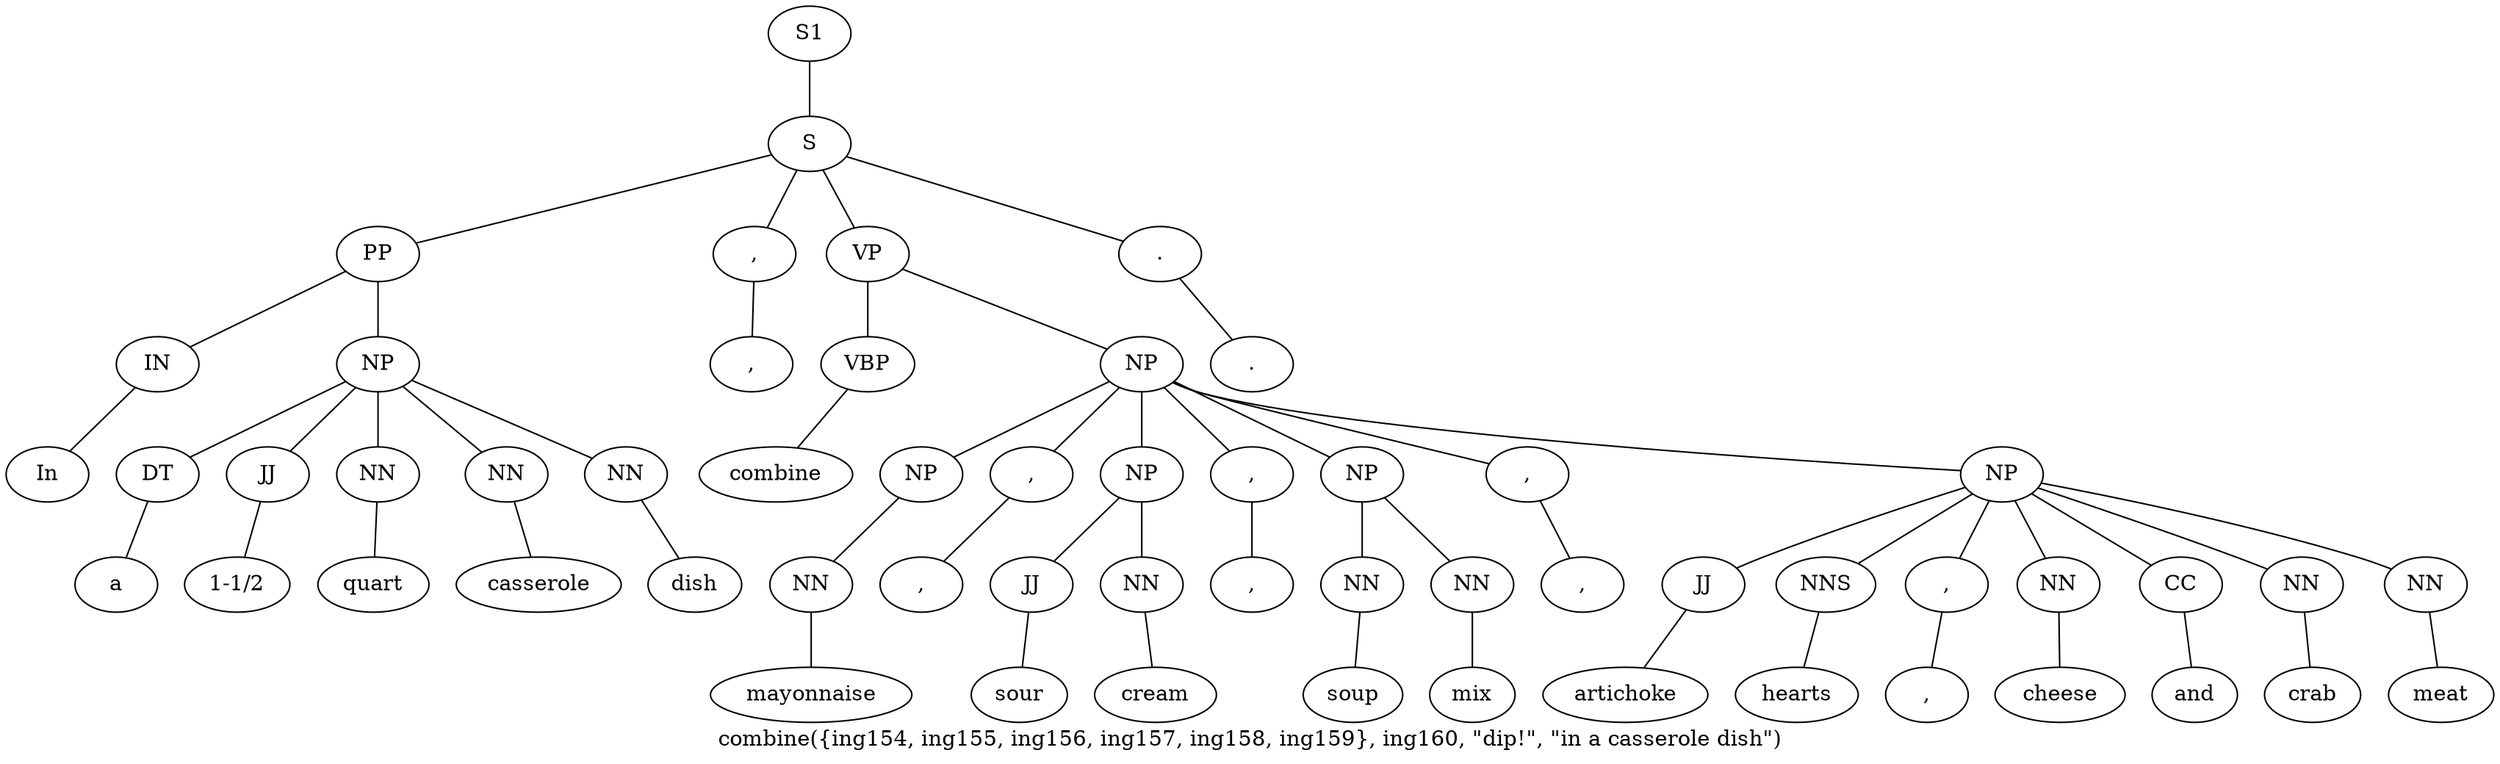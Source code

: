 graph SyntaxGraph {
	label = "combine({ing154, ing155, ing156, ing157, ing158, ing159}, ing160, \"dip!\", \"in a casserole dish\")";
	Node0 [label="S1"];
	Node1 [label="S"];
	Node2 [label="PP"];
	Node3 [label="IN"];
	Node4 [label="In"];
	Node5 [label="NP"];
	Node6 [label="DT"];
	Node7 [label="a"];
	Node8 [label="JJ"];
	Node9 [label="1-1/2"];
	Node10 [label="NN"];
	Node11 [label="quart"];
	Node12 [label="NN"];
	Node13 [label="casserole"];
	Node14 [label="NN"];
	Node15 [label="dish"];
	Node16 [label=","];
	Node17 [label=","];
	Node18 [label="VP"];
	Node19 [label="VBP"];
	Node20 [label="combine"];
	Node21 [label="NP"];
	Node22 [label="NP"];
	Node23 [label="NN"];
	Node24 [label="mayonnaise"];
	Node25 [label=","];
	Node26 [label=","];
	Node27 [label="NP"];
	Node28 [label="JJ"];
	Node29 [label="sour"];
	Node30 [label="NN"];
	Node31 [label="cream"];
	Node32 [label=","];
	Node33 [label=","];
	Node34 [label="NP"];
	Node35 [label="NN"];
	Node36 [label="soup"];
	Node37 [label="NN"];
	Node38 [label="mix"];
	Node39 [label=","];
	Node40 [label=","];
	Node41 [label="NP"];
	Node42 [label="JJ"];
	Node43 [label="artichoke"];
	Node44 [label="NNS"];
	Node45 [label="hearts"];
	Node46 [label=","];
	Node47 [label=","];
	Node48 [label="NN"];
	Node49 [label="cheese"];
	Node50 [label="CC"];
	Node51 [label="and"];
	Node52 [label="NN"];
	Node53 [label="crab"];
	Node54 [label="NN"];
	Node55 [label="meat"];
	Node56 [label="."];
	Node57 [label="."];

	Node0 -- Node1;
	Node1 -- Node2;
	Node1 -- Node16;
	Node1 -- Node18;
	Node1 -- Node56;
	Node2 -- Node3;
	Node2 -- Node5;
	Node3 -- Node4;
	Node5 -- Node6;
	Node5 -- Node8;
	Node5 -- Node10;
	Node5 -- Node12;
	Node5 -- Node14;
	Node6 -- Node7;
	Node8 -- Node9;
	Node10 -- Node11;
	Node12 -- Node13;
	Node14 -- Node15;
	Node16 -- Node17;
	Node18 -- Node19;
	Node18 -- Node21;
	Node19 -- Node20;
	Node21 -- Node22;
	Node21 -- Node25;
	Node21 -- Node27;
	Node21 -- Node32;
	Node21 -- Node34;
	Node21 -- Node39;
	Node21 -- Node41;
	Node22 -- Node23;
	Node23 -- Node24;
	Node25 -- Node26;
	Node27 -- Node28;
	Node27 -- Node30;
	Node28 -- Node29;
	Node30 -- Node31;
	Node32 -- Node33;
	Node34 -- Node35;
	Node34 -- Node37;
	Node35 -- Node36;
	Node37 -- Node38;
	Node39 -- Node40;
	Node41 -- Node42;
	Node41 -- Node44;
	Node41 -- Node46;
	Node41 -- Node48;
	Node41 -- Node50;
	Node41 -- Node52;
	Node41 -- Node54;
	Node42 -- Node43;
	Node44 -- Node45;
	Node46 -- Node47;
	Node48 -- Node49;
	Node50 -- Node51;
	Node52 -- Node53;
	Node54 -- Node55;
	Node56 -- Node57;
}